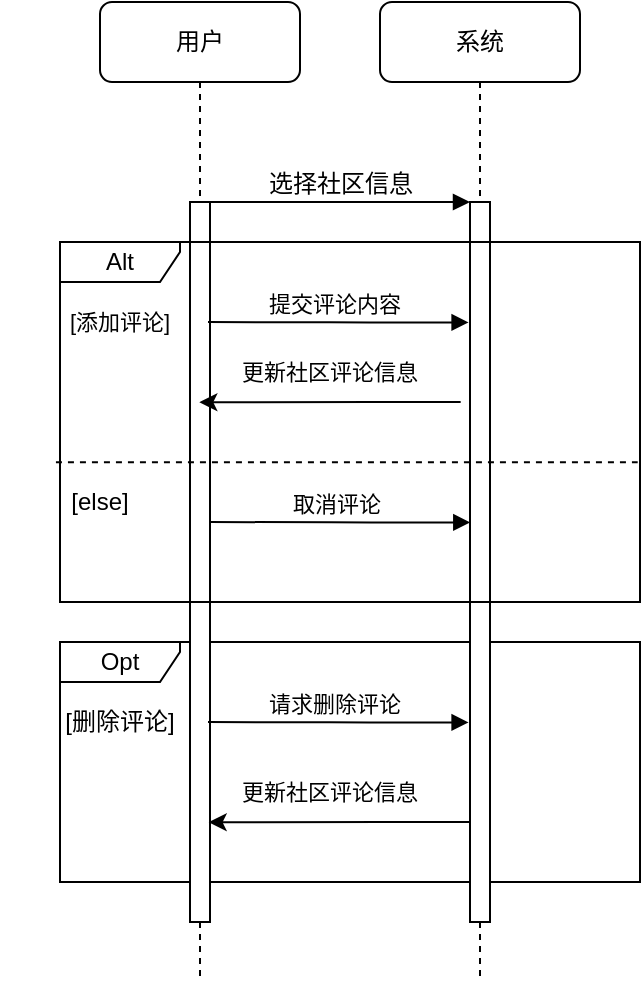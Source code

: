 <mxfile version="14.0.1" type="github">
  <diagram name="Page-1" id="13e1069c-82ec-6db2-03f1-153e76fe0fe0">
    <mxGraphModel dx="521" dy="635" grid="1" gridSize="10" guides="1" tooltips="1" connect="1" arrows="1" fold="1" page="1" pageScale="1" pageWidth="1100" pageHeight="850" background="#ffffff" math="0" shadow="0">
      <root>
        <mxCell id="0" />
        <mxCell id="1" parent="0" />
        <mxCell id="TOffCLLvtVbM3rP3w1rk-34" value="Opt" style="shape=umlFrame;whiteSpace=wrap;html=1;width=60;height=20;" vertex="1" parent="1">
          <mxGeometry x="120" y="400" width="290" height="120" as="geometry" />
        </mxCell>
        <mxCell id="7baba1c4bc27f4b0-8" value="用户" style="shape=umlLifeline;perimeter=lifelinePerimeter;whiteSpace=wrap;html=1;container=1;collapsible=0;recursiveResize=0;outlineConnect=0;rounded=1;shadow=0;comic=0;labelBackgroundColor=none;strokeWidth=1;fontFamily=Verdana;fontSize=12;align=center;" parent="1" vertex="1">
          <mxGeometry x="140" y="80" width="100" height="490" as="geometry" />
        </mxCell>
        <mxCell id="7baba1c4bc27f4b0-9" value="" style="html=1;points=[];perimeter=orthogonalPerimeter;rounded=0;shadow=0;comic=0;labelBackgroundColor=none;strokeWidth=1;fontFamily=Verdana;fontSize=12;align=center;" parent="7baba1c4bc27f4b0-8" vertex="1">
          <mxGeometry x="45" y="100" width="10" height="360" as="geometry" />
        </mxCell>
        <mxCell id="7baba1c4bc27f4b0-11" value="选择社区信息" style="html=1;verticalAlign=bottom;endArrow=block;entryX=0;entryY=0;labelBackgroundColor=none;fontFamily=Verdana;fontSize=12;edgeStyle=elbowEdgeStyle;elbow=vertical;" parent="1" source="7baba1c4bc27f4b0-9" edge="1">
          <mxGeometry relative="1" as="geometry">
            <mxPoint x="260" y="190" as="sourcePoint" />
            <mxPoint x="325" y="180.0" as="targetPoint" />
          </mxGeometry>
        </mxCell>
        <mxCell id="TOffCLLvtVbM3rP3w1rk-1" value="系统" style="shape=umlLifeline;perimeter=lifelinePerimeter;whiteSpace=wrap;html=1;container=1;collapsible=0;recursiveResize=0;outlineConnect=0;rounded=1;shadow=0;comic=0;labelBackgroundColor=none;strokeWidth=1;fontFamily=Verdana;fontSize=12;align=center;" vertex="1" parent="1">
          <mxGeometry x="280" y="80" width="100" height="490" as="geometry" />
        </mxCell>
        <mxCell id="TOffCLLvtVbM3rP3w1rk-2" value="" style="html=1;points=[];perimeter=orthogonalPerimeter;rounded=0;shadow=0;comic=0;labelBackgroundColor=none;strokeWidth=1;fontFamily=Verdana;fontSize=12;align=center;" vertex="1" parent="TOffCLLvtVbM3rP3w1rk-1">
          <mxGeometry x="45" y="100" width="10" height="360" as="geometry" />
        </mxCell>
        <mxCell id="TOffCLLvtVbM3rP3w1rk-13" value="Alt" style="shape=umlFrame;whiteSpace=wrap;html=1;width=60;height=20;" vertex="1" parent="1">
          <mxGeometry x="120" y="200" width="290" height="180" as="geometry" />
        </mxCell>
        <mxCell id="TOffCLLvtVbM3rP3w1rk-15" value="&lt;div&gt;[删除评论]&lt;/div&gt;" style="text;html=1;strokeColor=none;fillColor=none;align=center;verticalAlign=middle;whiteSpace=wrap;rounded=0;" vertex="1" parent="1">
          <mxGeometry x="100" y="430" width="100" height="20" as="geometry" />
        </mxCell>
        <mxCell id="TOffCLLvtVbM3rP3w1rk-20" value="提交评论内容" style="html=1;verticalAlign=bottom;endArrow=block;" edge="1" parent="1">
          <mxGeometry x="-0.035" width="80" relative="1" as="geometry">
            <mxPoint x="194" y="240" as="sourcePoint" />
            <mxPoint x="324.3" y="240.2" as="targetPoint" />
            <Array as="points">
              <mxPoint x="264.8" y="240.2" />
            </Array>
            <mxPoint as="offset" />
          </mxGeometry>
        </mxCell>
        <mxCell id="TOffCLLvtVbM3rP3w1rk-33" value="请求删除评论" style="html=1;verticalAlign=bottom;endArrow=block;" edge="1" parent="1">
          <mxGeometry x="-0.035" width="80" relative="1" as="geometry">
            <mxPoint x="194" y="440" as="sourcePoint" />
            <mxPoint x="324.3" y="440.2" as="targetPoint" />
            <Array as="points">
              <mxPoint x="264.8" y="440.2" />
            </Array>
            <mxPoint as="offset" />
          </mxGeometry>
        </mxCell>
        <mxCell id="TOffCLLvtVbM3rP3w1rk-35" value="&lt;div&gt;&lt;font style=&quot;font-size: 11px&quot;&gt;[添加评论]&lt;/font&gt;&lt;/div&gt;" style="text;html=1;strokeColor=none;fillColor=none;align=center;verticalAlign=middle;whiteSpace=wrap;rounded=0;" vertex="1" parent="1">
          <mxGeometry x="100" y="230" width="100" height="20" as="geometry" />
        </mxCell>
        <mxCell id="TOffCLLvtVbM3rP3w1rk-37" value="取消评论" style="html=1;verticalAlign=bottom;endArrow=block;" edge="1" parent="1">
          <mxGeometry x="-0.035" width="80" relative="1" as="geometry">
            <mxPoint x="194.85" y="340" as="sourcePoint" />
            <mxPoint x="325.15" y="340.2" as="targetPoint" />
            <Array as="points">
              <mxPoint x="265.65" y="340.2" />
            </Array>
            <mxPoint as="offset" />
          </mxGeometry>
        </mxCell>
        <mxCell id="TOffCLLvtVbM3rP3w1rk-39" value="" style="endArrow=none;dashed=1;html=1;entryX=0.996;entryY=0.612;entryDx=0;entryDy=0;entryPerimeter=0;exitX=-0.007;exitY=0.612;exitDx=0;exitDy=0;exitPerimeter=0;" edge="1" parent="1" source="TOffCLLvtVbM3rP3w1rk-13" target="TOffCLLvtVbM3rP3w1rk-13">
          <mxGeometry width="50" height="50" relative="1" as="geometry">
            <mxPoint x="280" y="370" as="sourcePoint" />
            <mxPoint x="330" y="320" as="targetPoint" />
          </mxGeometry>
        </mxCell>
        <mxCell id="TOffCLLvtVbM3rP3w1rk-40" value="[else]" style="text;html=1;strokeColor=none;fillColor=none;align=center;verticalAlign=middle;whiteSpace=wrap;rounded=0;" vertex="1" parent="1">
          <mxGeometry x="90" y="320" width="100" height="20" as="geometry" />
        </mxCell>
        <mxCell id="TOffCLLvtVbM3rP3w1rk-41" value="&lt;font style=&quot;font-size: 11px&quot;&gt;更新社区评论信息&lt;/font&gt;" style="text;html=1;strokeColor=none;fillColor=none;align=center;verticalAlign=middle;whiteSpace=wrap;rounded=0;" vertex="1" parent="1">
          <mxGeometry x="205" y="460" width="100" height="30" as="geometry" />
        </mxCell>
        <mxCell id="TOffCLLvtVbM3rP3w1rk-42" value="" style="endArrow=classic;html=1;entryX=0.933;entryY=0.765;entryDx=0;entryDy=0;entryPerimeter=0;" edge="1" parent="1">
          <mxGeometry width="50" height="50" relative="1" as="geometry">
            <mxPoint x="325" y="490" as="sourcePoint" />
            <mxPoint x="194.33" y="490.1" as="targetPoint" />
            <Array as="points">
              <mxPoint x="291" y="490" />
            </Array>
          </mxGeometry>
        </mxCell>
        <mxCell id="TOffCLLvtVbM3rP3w1rk-46" value="&lt;font style=&quot;font-size: 11px&quot;&gt;更新社区评论信息&lt;/font&gt;" style="text;html=1;strokeColor=none;fillColor=none;align=center;verticalAlign=middle;whiteSpace=wrap;rounded=0;" vertex="1" parent="1">
          <mxGeometry x="205" y="250" width="100" height="30" as="geometry" />
        </mxCell>
        <mxCell id="TOffCLLvtVbM3rP3w1rk-47" value="" style="endArrow=classic;html=1;entryX=0.933;entryY=0.765;entryDx=0;entryDy=0;entryPerimeter=0;" edge="1" parent="1">
          <mxGeometry width="50" height="50" relative="1" as="geometry">
            <mxPoint x="320.33" y="280.0" as="sourcePoint" />
            <mxPoint x="189.66" y="280.1" as="targetPoint" />
            <Array as="points">
              <mxPoint x="286.33" y="280" />
            </Array>
          </mxGeometry>
        </mxCell>
      </root>
    </mxGraphModel>
  </diagram>
</mxfile>
